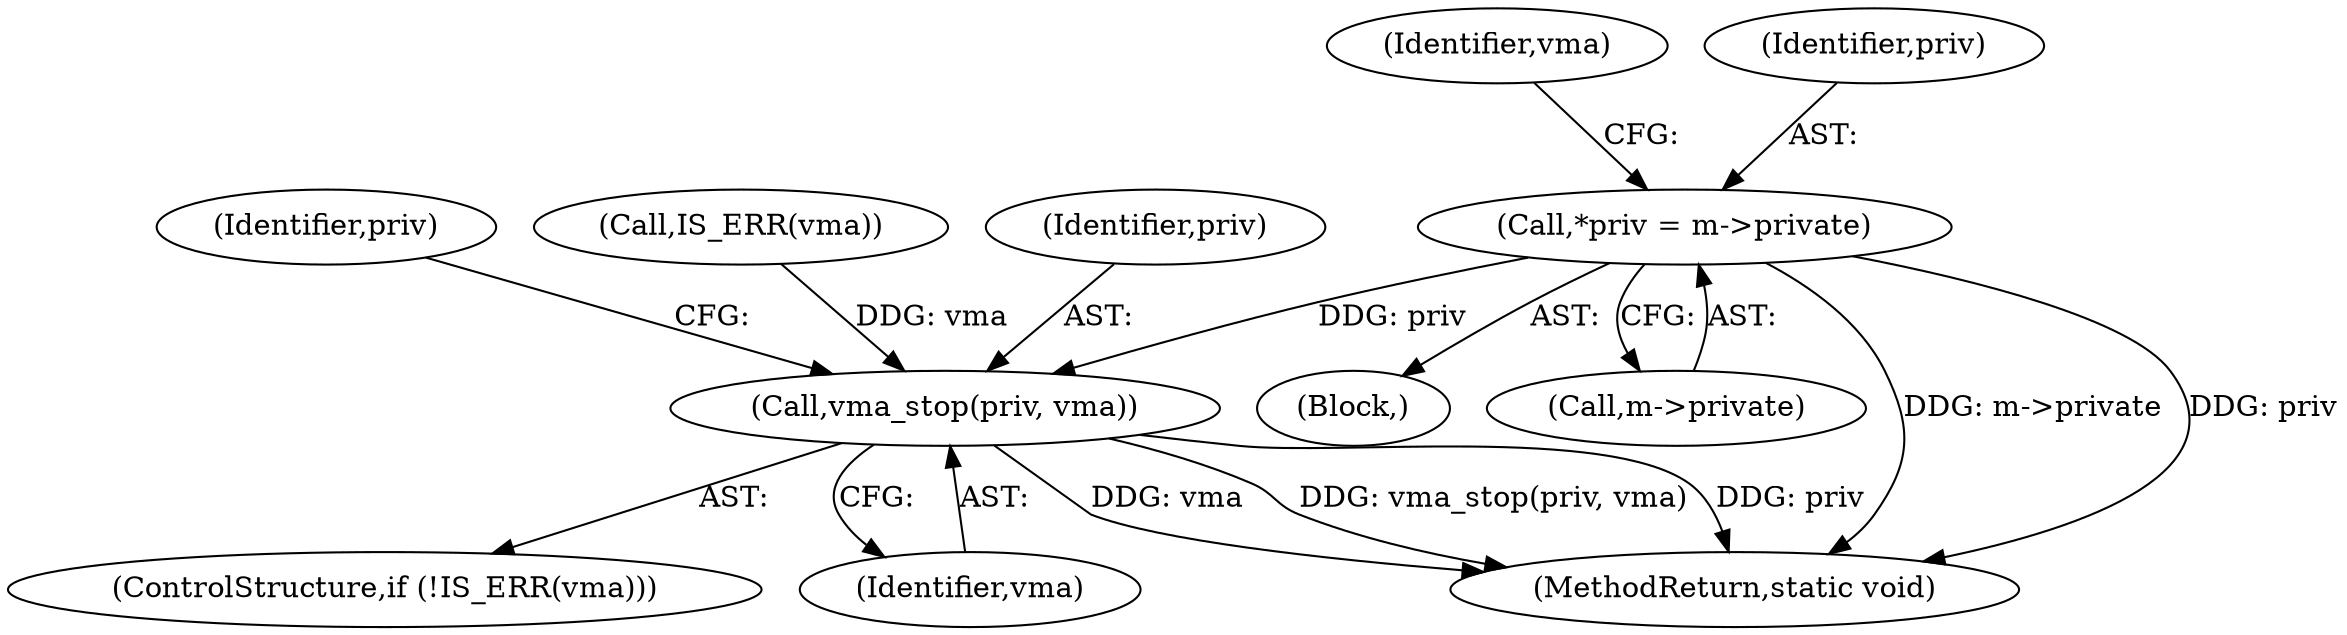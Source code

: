 digraph "0_linux_76597cd31470fa130784c78fadb4dab2e624a723@pointer" {
"1000105" [label="(Call,*priv = m->private)"];
"1000118" [label="(Call,vma_stop(priv, vma))"];
"1000118" [label="(Call,vma_stop(priv, vma))"];
"1000129" [label="(MethodReturn,static void)"];
"1000123" [label="(Identifier,priv)"];
"1000103" [label="(Block,)"];
"1000112" [label="(Identifier,vma)"];
"1000114" [label="(ControlStructure,if (!IS_ERR(vma)))"];
"1000116" [label="(Call,IS_ERR(vma))"];
"1000119" [label="(Identifier,priv)"];
"1000105" [label="(Call,*priv = m->private)"];
"1000106" [label="(Identifier,priv)"];
"1000107" [label="(Call,m->private)"];
"1000120" [label="(Identifier,vma)"];
"1000105" -> "1000103"  [label="AST: "];
"1000105" -> "1000107"  [label="CFG: "];
"1000106" -> "1000105"  [label="AST: "];
"1000107" -> "1000105"  [label="AST: "];
"1000112" -> "1000105"  [label="CFG: "];
"1000105" -> "1000129"  [label="DDG: m->private"];
"1000105" -> "1000129"  [label="DDG: priv"];
"1000105" -> "1000118"  [label="DDG: priv"];
"1000118" -> "1000114"  [label="AST: "];
"1000118" -> "1000120"  [label="CFG: "];
"1000119" -> "1000118"  [label="AST: "];
"1000120" -> "1000118"  [label="AST: "];
"1000123" -> "1000118"  [label="CFG: "];
"1000118" -> "1000129"  [label="DDG: vma_stop(priv, vma)"];
"1000118" -> "1000129"  [label="DDG: priv"];
"1000118" -> "1000129"  [label="DDG: vma"];
"1000116" -> "1000118"  [label="DDG: vma"];
}
